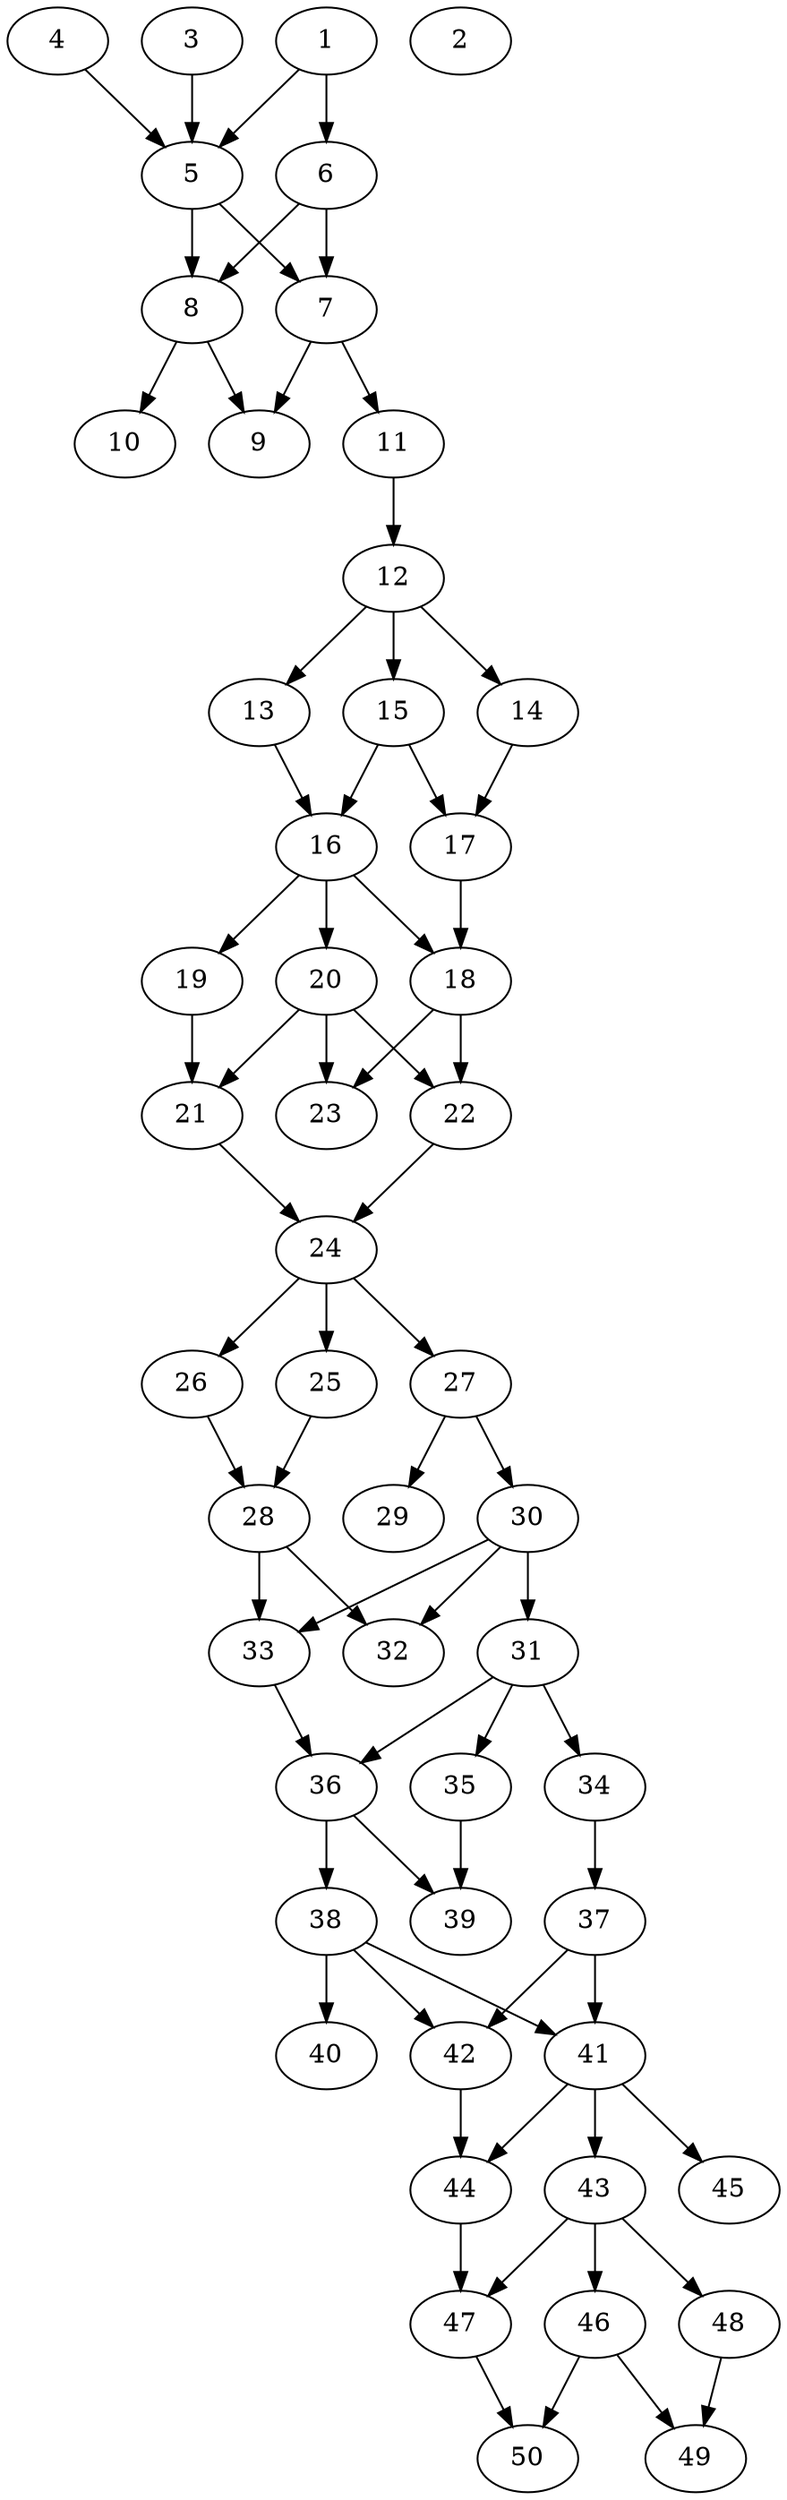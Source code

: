 // DAG automatically generated by daggen at Thu Oct  3 14:07:56 2019
// ./daggen --dot -n 50 --ccr 0.5 --fat 0.3 --regular 0.5 --density 0.6 --mindata 5242880 --maxdata 52428800 
digraph G {
  1 [size="68694016", alpha="0.03", expect_size="34347008"] 
  1 -> 5 [size ="34347008"]
  1 -> 6 [size ="34347008"]
  2 [size="101883904", alpha="0.05", expect_size="50941952"] 
  3 [size="96602112", alpha="0.05", expect_size="48301056"] 
  3 -> 5 [size ="48301056"]
  4 [size="58914816", alpha="0.06", expect_size="29457408"] 
  4 -> 5 [size ="29457408"]
  5 [size="49352704", alpha="0.16", expect_size="24676352"] 
  5 -> 7 [size ="24676352"]
  5 -> 8 [size ="24676352"]
  6 [size="23726080", alpha="0.07", expect_size="11863040"] 
  6 -> 7 [size ="11863040"]
  6 -> 8 [size ="11863040"]
  7 [size="46790656", alpha="0.17", expect_size="23395328"] 
  7 -> 9 [size ="23395328"]
  7 -> 11 [size ="23395328"]
  8 [size="53172224", alpha="0.11", expect_size="26586112"] 
  8 -> 9 [size ="26586112"]
  8 -> 10 [size ="26586112"]
  9 [size="32065536", alpha="0.04", expect_size="16032768"] 
  10 [size="85704704", alpha="0.19", expect_size="42852352"] 
  11 [size="58284032", alpha="0.07", expect_size="29142016"] 
  11 -> 12 [size ="29142016"]
  12 [size="74065920", alpha="0.03", expect_size="37032960"] 
  12 -> 13 [size ="37032960"]
  12 -> 14 [size ="37032960"]
  12 -> 15 [size ="37032960"]
  13 [size="99139584", alpha="0.17", expect_size="49569792"] 
  13 -> 16 [size ="49569792"]
  14 [size="27475968", alpha="0.08", expect_size="13737984"] 
  14 -> 17 [size ="13737984"]
  15 [size="56649728", alpha="0.03", expect_size="28324864"] 
  15 -> 16 [size ="28324864"]
  15 -> 17 [size ="28324864"]
  16 [size="38365184", alpha="0.20", expect_size="19182592"] 
  16 -> 18 [size ="19182592"]
  16 -> 19 [size ="19182592"]
  16 -> 20 [size ="19182592"]
  17 [size="70092800", alpha="0.11", expect_size="35046400"] 
  17 -> 18 [size ="35046400"]
  18 [size="58068992", alpha="0.13", expect_size="29034496"] 
  18 -> 22 [size ="29034496"]
  18 -> 23 [size ="29034496"]
  19 [size="17891328", alpha="0.10", expect_size="8945664"] 
  19 -> 21 [size ="8945664"]
  20 [size="35205120", alpha="0.03", expect_size="17602560"] 
  20 -> 21 [size ="17602560"]
  20 -> 22 [size ="17602560"]
  20 -> 23 [size ="17602560"]
  21 [size="32741376", alpha="0.09", expect_size="16370688"] 
  21 -> 24 [size ="16370688"]
  22 [size="65746944", alpha="0.14", expect_size="32873472"] 
  22 -> 24 [size ="32873472"]
  23 [size="78444544", alpha="0.17", expect_size="39222272"] 
  24 [size="64954368", alpha="0.10", expect_size="32477184"] 
  24 -> 25 [size ="32477184"]
  24 -> 26 [size ="32477184"]
  24 -> 27 [size ="32477184"]
  25 [size="104431616", alpha="0.12", expect_size="52215808"] 
  25 -> 28 [size ="52215808"]
  26 [size="25157632", alpha="0.17", expect_size="12578816"] 
  26 -> 28 [size ="12578816"]
  27 [size="24438784", alpha="0.09", expect_size="12219392"] 
  27 -> 29 [size ="12219392"]
  27 -> 30 [size ="12219392"]
  28 [size="75055104", alpha="0.10", expect_size="37527552"] 
  28 -> 32 [size ="37527552"]
  28 -> 33 [size ="37527552"]
  29 [size="41543680", alpha="0.16", expect_size="20771840"] 
  30 [size="88178688", alpha="0.18", expect_size="44089344"] 
  30 -> 31 [size ="44089344"]
  30 -> 32 [size ="44089344"]
  30 -> 33 [size ="44089344"]
  31 [size="102940672", alpha="0.09", expect_size="51470336"] 
  31 -> 34 [size ="51470336"]
  31 -> 35 [size ="51470336"]
  31 -> 36 [size ="51470336"]
  32 [size="49666048", alpha="0.15", expect_size="24833024"] 
  33 [size="19755008", alpha="0.19", expect_size="9877504"] 
  33 -> 36 [size ="9877504"]
  34 [size="99321856", alpha="0.07", expect_size="49660928"] 
  34 -> 37 [size ="49660928"]
  35 [size="53682176", alpha="0.04", expect_size="26841088"] 
  35 -> 39 [size ="26841088"]
  36 [size="16074752", alpha="0.08", expect_size="8037376"] 
  36 -> 38 [size ="8037376"]
  36 -> 39 [size ="8037376"]
  37 [size="94113792", alpha="0.04", expect_size="47056896"] 
  37 -> 41 [size ="47056896"]
  37 -> 42 [size ="47056896"]
  38 [size="40986624", alpha="0.10", expect_size="20493312"] 
  38 -> 40 [size ="20493312"]
  38 -> 41 [size ="20493312"]
  38 -> 42 [size ="20493312"]
  39 [size="88127488", alpha="0.18", expect_size="44063744"] 
  40 [size="68372480", alpha="0.11", expect_size="34186240"] 
  41 [size="56938496", alpha="0.08", expect_size="28469248"] 
  41 -> 43 [size ="28469248"]
  41 -> 44 [size ="28469248"]
  41 -> 45 [size ="28469248"]
  42 [size="101623808", alpha="0.18", expect_size="50811904"] 
  42 -> 44 [size ="50811904"]
  43 [size="77271040", alpha="0.02", expect_size="38635520"] 
  43 -> 46 [size ="38635520"]
  43 -> 47 [size ="38635520"]
  43 -> 48 [size ="38635520"]
  44 [size="72529920", alpha="0.17", expect_size="36264960"] 
  44 -> 47 [size ="36264960"]
  45 [size="104392704", alpha="0.12", expect_size="52196352"] 
  46 [size="30281728", alpha="0.11", expect_size="15140864"] 
  46 -> 49 [size ="15140864"]
  46 -> 50 [size ="15140864"]
  47 [size="66822144", alpha="0.12", expect_size="33411072"] 
  47 -> 50 [size ="33411072"]
  48 [size="84877312", alpha="0.07", expect_size="42438656"] 
  48 -> 49 [size ="42438656"]
  49 [size="37658624", alpha="0.09", expect_size="18829312"] 
  50 [size="26945536", alpha="0.07", expect_size="13472768"] 
}
